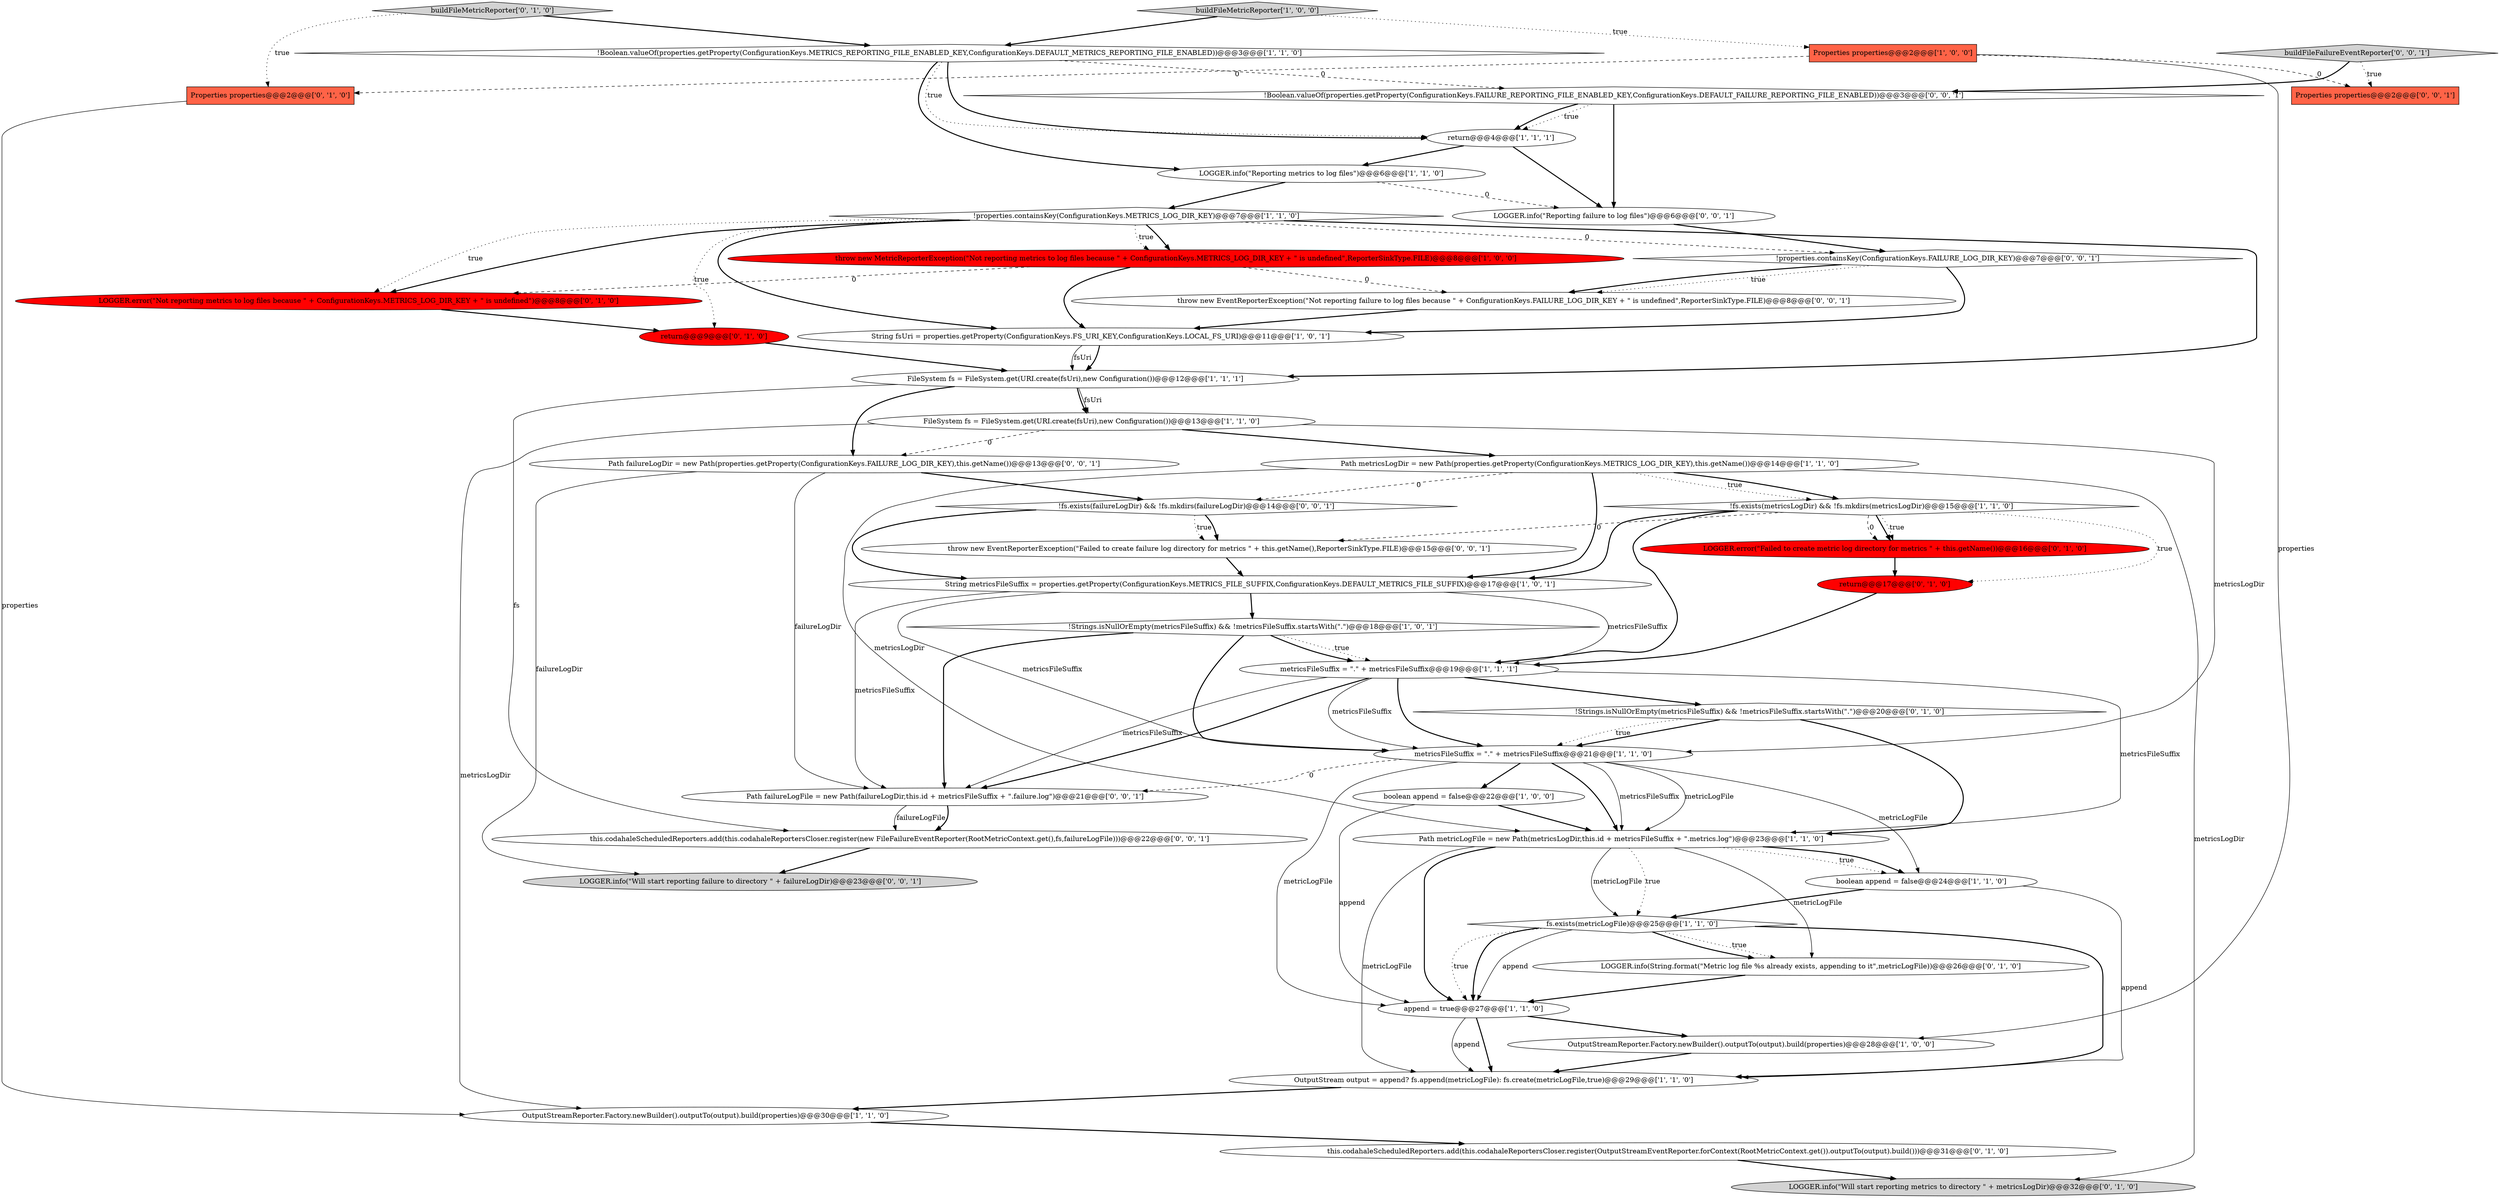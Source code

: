 digraph {
33 [style = filled, label = "return@@@9@@@['0', '1', '0']", fillcolor = red, shape = ellipse image = "AAA1AAABBB2BBB"];
40 [style = filled, label = "Path failureLogFile = new Path(failureLogDir,this.id + metricsFileSuffix + \".failure.log\")@@@21@@@['0', '0', '1']", fillcolor = white, shape = ellipse image = "AAA0AAABBB3BBB"];
32 [style = filled, label = "LOGGER.error(\"Failed to create metric log directory for metrics \" + this.getName())@@@16@@@['0', '1', '0']", fillcolor = red, shape = ellipse image = "AAA1AAABBB2BBB"];
39 [style = filled, label = "throw new EventReporterException(\"Not reporting failure to log files because \" + ConfigurationKeys.FAILURE_LOG_DIR_KEY + \" is undefined\",ReporterSinkType.FILE)@@@8@@@['0', '0', '1']", fillcolor = white, shape = ellipse image = "AAA0AAABBB3BBB"];
26 [style = filled, label = "this.codahaleScheduledReporters.add(this.codahaleReportersCloser.register(OutputStreamEventReporter.forContext(RootMetricContext.get()).outputTo(output).build()))@@@31@@@['0', '1', '0']", fillcolor = white, shape = ellipse image = "AAA0AAABBB2BBB"];
2 [style = filled, label = "buildFileMetricReporter['1', '0', '0']", fillcolor = lightgray, shape = diamond image = "AAA0AAABBB1BBB"];
30 [style = filled, label = "buildFileMetricReporter['0', '1', '0']", fillcolor = lightgray, shape = diamond image = "AAA0AAABBB2BBB"];
18 [style = filled, label = "OutputStreamReporter.Factory.newBuilder().outputTo(output).build(properties)@@@28@@@['1', '0', '0']", fillcolor = white, shape = ellipse image = "AAA0AAABBB1BBB"];
29 [style = filled, label = "LOGGER.info(\"Will start reporting metrics to directory \" + metricsLogDir)@@@32@@@['0', '1', '0']", fillcolor = lightgray, shape = ellipse image = "AAA0AAABBB2BBB"];
6 [style = filled, label = "boolean append = false@@@22@@@['1', '0', '0']", fillcolor = white, shape = ellipse image = "AAA0AAABBB1BBB"];
45 [style = filled, label = "!fs.exists(failureLogDir) && !fs.mkdirs(failureLogDir)@@@14@@@['0', '0', '1']", fillcolor = white, shape = diamond image = "AAA0AAABBB3BBB"];
3 [style = filled, label = "LOGGER.info(\"Reporting metrics to log files\")@@@6@@@['1', '1', '0']", fillcolor = white, shape = ellipse image = "AAA0AAABBB1BBB"];
10 [style = filled, label = "OutputStream output = append? fs.append(metricLogFile): fs.create(metricLogFile,true)@@@29@@@['1', '1', '0']", fillcolor = white, shape = ellipse image = "AAA0AAABBB1BBB"];
22 [style = filled, label = "!Strings.isNullOrEmpty(metricsFileSuffix) && !metricsFileSuffix.startsWith(\".\")@@@18@@@['1', '0', '1']", fillcolor = white, shape = diamond image = "AAA0AAABBB1BBB"];
8 [style = filled, label = "return@@@4@@@['1', '1', '1']", fillcolor = white, shape = ellipse image = "AAA0AAABBB1BBB"];
44 [style = filled, label = "LOGGER.info(\"Reporting failure to log files\")@@@6@@@['0', '0', '1']", fillcolor = white, shape = ellipse image = "AAA0AAABBB3BBB"];
25 [style = filled, label = "!Strings.isNullOrEmpty(metricsFileSuffix) && !metricsFileSuffix.startsWith(\".\")@@@20@@@['0', '1', '0']", fillcolor = white, shape = diamond image = "AAA0AAABBB2BBB"];
13 [style = filled, label = "Path metricLogFile = new Path(metricsLogDir,this.id + metricsFileSuffix + \".metrics.log\")@@@23@@@['1', '1', '0']", fillcolor = white, shape = ellipse image = "AAA0AAABBB1BBB"];
9 [style = filled, label = "metricsFileSuffix = \".\" + metricsFileSuffix@@@21@@@['1', '1', '0']", fillcolor = white, shape = ellipse image = "AAA0AAABBB1BBB"];
5 [style = filled, label = "!Boolean.valueOf(properties.getProperty(ConfigurationKeys.METRICS_REPORTING_FILE_ENABLED_KEY,ConfigurationKeys.DEFAULT_METRICS_REPORTING_FILE_ENABLED))@@@3@@@['1', '1', '0']", fillcolor = white, shape = diamond image = "AAA0AAABBB1BBB"];
16 [style = filled, label = "throw new MetricReporterException(\"Not reporting metrics to log files because \" + ConfigurationKeys.METRICS_LOG_DIR_KEY + \" is undefined\",ReporterSinkType.FILE)@@@8@@@['1', '0', '0']", fillcolor = red, shape = ellipse image = "AAA1AAABBB1BBB"];
21 [style = filled, label = "append = true@@@27@@@['1', '1', '0']", fillcolor = white, shape = ellipse image = "AAA0AAABBB1BBB"];
12 [style = filled, label = "!properties.containsKey(ConfigurationKeys.METRICS_LOG_DIR_KEY)@@@7@@@['1', '1', '0']", fillcolor = white, shape = diamond image = "AAA0AAABBB1BBB"];
17 [style = filled, label = "FileSystem fs = FileSystem.get(URI.create(fsUri),new Configuration())@@@13@@@['1', '1', '0']", fillcolor = white, shape = ellipse image = "AAA0AAABBB1BBB"];
34 [style = filled, label = "Properties properties@@@2@@@['0', '0', '1']", fillcolor = tomato, shape = box image = "AAA0AAABBB3BBB"];
38 [style = filled, label = "throw new EventReporterException(\"Failed to create failure log directory for metrics \" + this.getName(),ReporterSinkType.FILE)@@@15@@@['0', '0', '1']", fillcolor = white, shape = ellipse image = "AAA0AAABBB3BBB"];
31 [style = filled, label = "LOGGER.info(String.format(\"Metric log file %s already exists, appending to it\",metricLogFile))@@@26@@@['0', '1', '0']", fillcolor = white, shape = ellipse image = "AAA0AAABBB2BBB"];
35 [style = filled, label = "!Boolean.valueOf(properties.getProperty(ConfigurationKeys.FAILURE_REPORTING_FILE_ENABLED_KEY,ConfigurationKeys.DEFAULT_FAILURE_REPORTING_FILE_ENABLED))@@@3@@@['0', '0', '1']", fillcolor = white, shape = diamond image = "AAA0AAABBB3BBB"];
20 [style = filled, label = "boolean append = false@@@24@@@['1', '1', '0']", fillcolor = white, shape = ellipse image = "AAA0AAABBB1BBB"];
41 [style = filled, label = "LOGGER.info(\"Will start reporting failure to directory \" + failureLogDir)@@@23@@@['0', '0', '1']", fillcolor = lightgray, shape = ellipse image = "AAA0AAABBB3BBB"];
15 [style = filled, label = "Path metricsLogDir = new Path(properties.getProperty(ConfigurationKeys.METRICS_LOG_DIR_KEY),this.getName())@@@14@@@['1', '1', '0']", fillcolor = white, shape = ellipse image = "AAA0AAABBB1BBB"];
37 [style = filled, label = "buildFileFailureEventReporter['0', '0', '1']", fillcolor = lightgray, shape = diamond image = "AAA0AAABBB3BBB"];
7 [style = filled, label = "String fsUri = properties.getProperty(ConfigurationKeys.FS_URI_KEY,ConfigurationKeys.LOCAL_FS_URI)@@@11@@@['1', '0', '1']", fillcolor = white, shape = ellipse image = "AAA0AAABBB1BBB"];
42 [style = filled, label = "!properties.containsKey(ConfigurationKeys.FAILURE_LOG_DIR_KEY)@@@7@@@['0', '0', '1']", fillcolor = white, shape = diamond image = "AAA0AAABBB3BBB"];
43 [style = filled, label = "Path failureLogDir = new Path(properties.getProperty(ConfigurationKeys.FAILURE_LOG_DIR_KEY),this.getName())@@@13@@@['0', '0', '1']", fillcolor = white, shape = ellipse image = "AAA0AAABBB3BBB"];
36 [style = filled, label = "this.codahaleScheduledReporters.add(this.codahaleReportersCloser.register(new FileFailureEventReporter(RootMetricContext.get(),fs,failureLogFile)))@@@22@@@['0', '0', '1']", fillcolor = white, shape = ellipse image = "AAA0AAABBB3BBB"];
4 [style = filled, label = "String metricsFileSuffix = properties.getProperty(ConfigurationKeys.METRICS_FILE_SUFFIX,ConfigurationKeys.DEFAULT_METRICS_FILE_SUFFIX)@@@17@@@['1', '0', '1']", fillcolor = white, shape = ellipse image = "AAA0AAABBB1BBB"];
11 [style = filled, label = "!fs.exists(metricsLogDir) && !fs.mkdirs(metricsLogDir)@@@15@@@['1', '1', '0']", fillcolor = white, shape = diamond image = "AAA0AAABBB1BBB"];
24 [style = filled, label = "Properties properties@@@2@@@['0', '1', '0']", fillcolor = tomato, shape = box image = "AAA1AAABBB2BBB"];
23 [style = filled, label = "metricsFileSuffix = \".\" + metricsFileSuffix@@@19@@@['1', '1', '1']", fillcolor = white, shape = ellipse image = "AAA0AAABBB1BBB"];
0 [style = filled, label = "Properties properties@@@2@@@['1', '0', '0']", fillcolor = tomato, shape = box image = "AAA1AAABBB1BBB"];
28 [style = filled, label = "return@@@17@@@['0', '1', '0']", fillcolor = red, shape = ellipse image = "AAA1AAABBB2BBB"];
27 [style = filled, label = "LOGGER.error(\"Not reporting metrics to log files because \" + ConfigurationKeys.METRICS_LOG_DIR_KEY + \" is undefined\")@@@8@@@['0', '1', '0']", fillcolor = red, shape = ellipse image = "AAA1AAABBB2BBB"];
1 [style = filled, label = "fs.exists(metricLogFile)@@@25@@@['1', '1', '0']", fillcolor = white, shape = diamond image = "AAA0AAABBB1BBB"];
14 [style = filled, label = "FileSystem fs = FileSystem.get(URI.create(fsUri),new Configuration())@@@12@@@['1', '1', '1']", fillcolor = white, shape = ellipse image = "AAA0AAABBB1BBB"];
19 [style = filled, label = "OutputStreamReporter.Factory.newBuilder().outputTo(output).build(properties)@@@30@@@['1', '1', '0']", fillcolor = white, shape = ellipse image = "AAA0AAABBB1BBB"];
5->3 [style = bold, label=""];
11->32 [style = dashed, label="0"];
21->10 [style = bold, label=""];
17->9 [style = solid, label="metricsLogDir"];
16->27 [style = dashed, label="0"];
10->19 [style = bold, label=""];
13->20 [style = dotted, label="true"];
16->7 [style = bold, label=""];
38->4 [style = bold, label=""];
1->31 [style = dotted, label="true"];
1->21 [style = dotted, label="true"];
14->17 [style = bold, label=""];
31->21 [style = bold, label=""];
45->38 [style = dotted, label="true"];
8->44 [style = bold, label=""];
35->8 [style = dotted, label="true"];
12->7 [style = bold, label=""];
21->18 [style = bold, label=""];
9->6 [style = bold, label=""];
7->14 [style = bold, label=""];
15->45 [style = dashed, label="0"];
20->10 [style = solid, label="append"];
15->11 [style = bold, label=""];
5->35 [style = dashed, label="0"];
1->21 [style = bold, label=""];
21->10 [style = solid, label="append"];
45->38 [style = bold, label=""];
35->8 [style = bold, label=""];
43->40 [style = solid, label="failureLogDir"];
11->28 [style = dotted, label="true"];
0->34 [style = dashed, label="0"];
27->33 [style = bold, label=""];
1->31 [style = bold, label=""];
12->33 [style = dotted, label="true"];
14->17 [style = solid, label="fsUri"];
16->39 [style = dashed, label="0"];
23->25 [style = bold, label=""];
2->0 [style = dotted, label="true"];
22->23 [style = dotted, label="true"];
36->41 [style = bold, label=""];
17->43 [style = dashed, label="0"];
35->44 [style = bold, label=""];
15->29 [style = solid, label="metricsLogDir"];
22->9 [style = bold, label=""];
40->36 [style = solid, label="failureLogFile"];
7->14 [style = solid, label="fsUri"];
13->10 [style = solid, label="metricLogFile"];
22->23 [style = bold, label=""];
14->43 [style = bold, label=""];
43->45 [style = bold, label=""];
12->27 [style = dotted, label="true"];
9->21 [style = solid, label="metricLogFile"];
39->7 [style = bold, label=""];
19->26 [style = bold, label=""];
12->14 [style = bold, label=""];
17->15 [style = bold, label=""];
42->7 [style = bold, label=""];
5->8 [style = dotted, label="true"];
4->23 [style = solid, label="metricsFileSuffix"];
4->22 [style = bold, label=""];
6->21 [style = solid, label="append"];
13->31 [style = solid, label="metricLogFile"];
42->39 [style = dotted, label="true"];
44->42 [style = bold, label=""];
11->4 [style = bold, label=""];
8->3 [style = bold, label=""];
25->9 [style = bold, label=""];
42->39 [style = bold, label=""];
11->32 [style = bold, label=""];
4->40 [style = solid, label="metricsFileSuffix"];
3->12 [style = bold, label=""];
20->1 [style = bold, label=""];
12->42 [style = dashed, label="0"];
18->10 [style = bold, label=""];
30->5 [style = bold, label=""];
40->36 [style = bold, label=""];
28->23 [style = bold, label=""];
6->13 [style = bold, label=""];
15->11 [style = dotted, label="true"];
9->13 [style = solid, label="metricsFileSuffix"];
23->13 [style = solid, label="metricsFileSuffix"];
37->34 [style = dotted, label="true"];
37->35 [style = bold, label=""];
12->27 [style = bold, label=""];
2->5 [style = bold, label=""];
22->40 [style = bold, label=""];
11->32 [style = dotted, label="true"];
43->41 [style = solid, label="failureLogDir"];
5->8 [style = bold, label=""];
33->14 [style = bold, label=""];
30->24 [style = dotted, label="true"];
25->13 [style = bold, label=""];
26->29 [style = bold, label=""];
1->21 [style = solid, label="append"];
9->20 [style = solid, label="metricLogFile"];
23->40 [style = solid, label="metricsFileSuffix"];
3->44 [style = dashed, label="0"];
12->16 [style = bold, label=""];
24->19 [style = solid, label="properties"];
45->4 [style = bold, label=""];
11->38 [style = dashed, label="0"];
13->1 [style = dotted, label="true"];
9->40 [style = dashed, label="0"];
23->9 [style = solid, label="metricsFileSuffix"];
25->9 [style = dotted, label="true"];
4->9 [style = solid, label="metricsFileSuffix"];
12->16 [style = dotted, label="true"];
13->1 [style = solid, label="metricLogFile"];
23->40 [style = bold, label=""];
17->19 [style = solid, label="metricsLogDir"];
0->18 [style = solid, label="properties"];
15->4 [style = bold, label=""];
0->24 [style = dashed, label="0"];
13->21 [style = bold, label=""];
1->10 [style = bold, label=""];
23->9 [style = bold, label=""];
32->28 [style = bold, label=""];
11->23 [style = bold, label=""];
9->13 [style = solid, label="metricLogFile"];
15->13 [style = solid, label="metricsLogDir"];
14->36 [style = solid, label="fs"];
9->13 [style = bold, label=""];
13->20 [style = bold, label=""];
}
